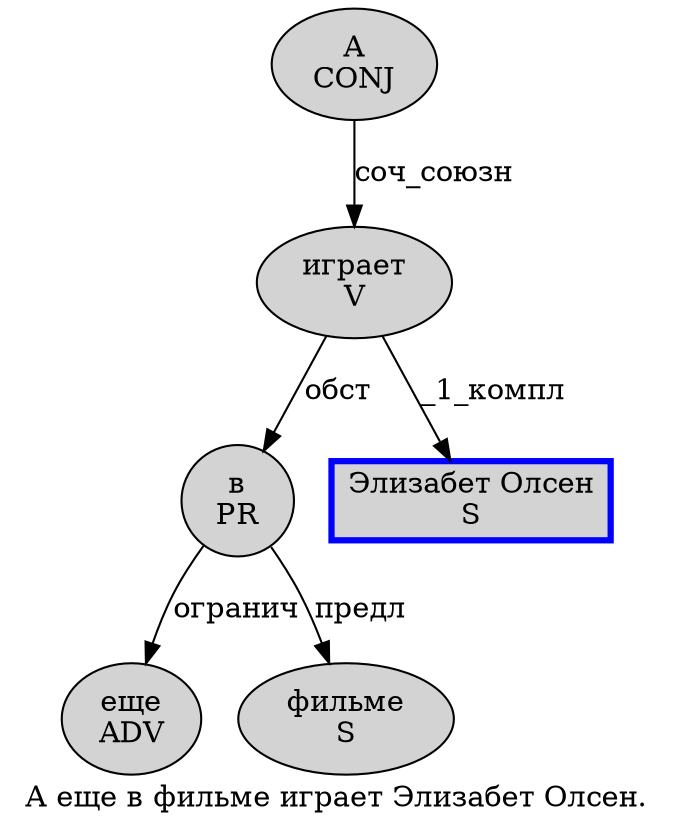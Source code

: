 digraph SENTENCE_4705 {
	graph [label="А еще в фильме играет Элизабет Олсен."]
	node [style=filled]
		0 [label="А
CONJ" color="" fillcolor=lightgray penwidth=1 shape=ellipse]
		1 [label="еще
ADV" color="" fillcolor=lightgray penwidth=1 shape=ellipse]
		2 [label="в
PR" color="" fillcolor=lightgray penwidth=1 shape=ellipse]
		3 [label="фильме
S" color="" fillcolor=lightgray penwidth=1 shape=ellipse]
		4 [label="играет
V" color="" fillcolor=lightgray penwidth=1 shape=ellipse]
		5 [label="Элизабет Олсен
S" color=blue fillcolor=lightgray penwidth=3 shape=box]
			4 -> 2 [label="обст"]
			4 -> 5 [label="_1_компл"]
			2 -> 1 [label="огранич"]
			2 -> 3 [label="предл"]
			0 -> 4 [label="соч_союзн"]
}